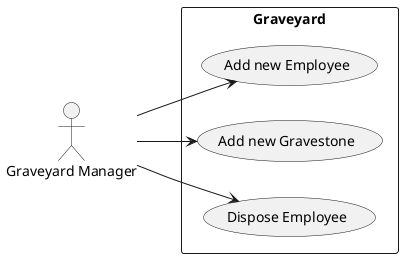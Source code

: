@startuml
left to right direction
actor "Graveyard Manager" as gr
rectangle Graveyard {
  usecase "Add new Employee" as UC1
  usecase "Add new Gravestone" as UC2
  usecase "Dispose Employee" as UC3
}
gr --> UC1
gr --> UC2
gr --> UC3
@enduml
